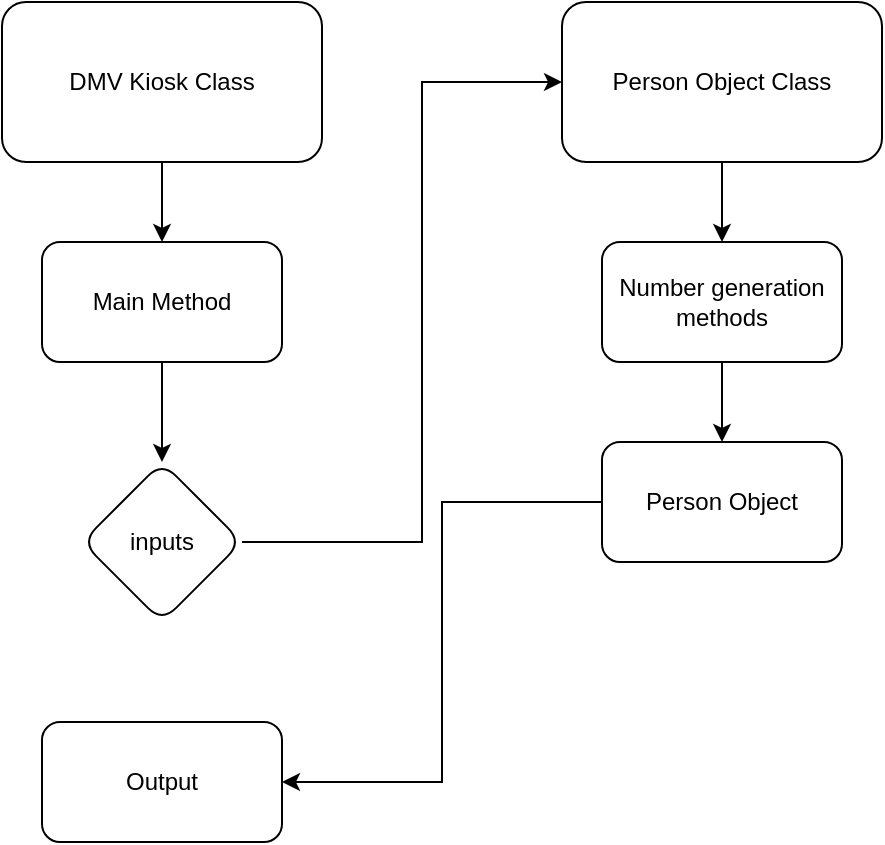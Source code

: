 <mxfile version="21.0.2" type="github">
  <diagram id="C5RBs43oDa-KdzZeNtuy" name="Page-1">
    <mxGraphModel dx="874" dy="1280" grid="1" gridSize="10" guides="1" tooltips="1" connect="1" arrows="1" fold="1" page="1" pageScale="1" pageWidth="827" pageHeight="1169" math="0" shadow="0">
      <root>
        <mxCell id="WIyWlLk6GJQsqaUBKTNV-0" />
        <mxCell id="WIyWlLk6GJQsqaUBKTNV-1" parent="WIyWlLk6GJQsqaUBKTNV-0" />
        <mxCell id="pBFqR1s3YFRZiVW8agni-32" value="" style="edgeStyle=orthogonalEdgeStyle;rounded=0;orthogonalLoop=1;jettySize=auto;html=1;" edge="1" parent="WIyWlLk6GJQsqaUBKTNV-1" source="pBFqR1s3YFRZiVW8agni-14" target="pBFqR1s3YFRZiVW8agni-22">
          <mxGeometry relative="1" as="geometry" />
        </mxCell>
        <mxCell id="pBFqR1s3YFRZiVW8agni-14" value="DMV Kiosk Class" style="rounded=1;whiteSpace=wrap;html=1;" vertex="1" parent="WIyWlLk6GJQsqaUBKTNV-1">
          <mxGeometry x="200" y="40" width="160" height="80" as="geometry" />
        </mxCell>
        <mxCell id="pBFqR1s3YFRZiVW8agni-37" value="" style="edgeStyle=orthogonalEdgeStyle;rounded=0;orthogonalLoop=1;jettySize=auto;html=1;" edge="1" parent="WIyWlLk6GJQsqaUBKTNV-1" source="pBFqR1s3YFRZiVW8agni-15" target="pBFqR1s3YFRZiVW8agni-36">
          <mxGeometry relative="1" as="geometry" />
        </mxCell>
        <mxCell id="pBFqR1s3YFRZiVW8agni-15" value="Person Object Class" style="rounded=1;whiteSpace=wrap;html=1;" vertex="1" parent="WIyWlLk6GJQsqaUBKTNV-1">
          <mxGeometry x="480" y="40" width="160" height="80" as="geometry" />
        </mxCell>
        <mxCell id="pBFqR1s3YFRZiVW8agni-31" value="" style="edgeStyle=orthogonalEdgeStyle;rounded=0;orthogonalLoop=1;jettySize=auto;html=1;" edge="1" parent="WIyWlLk6GJQsqaUBKTNV-1" source="pBFqR1s3YFRZiVW8agni-22">
          <mxGeometry relative="1" as="geometry">
            <mxPoint x="280" y="270" as="targetPoint" />
            <Array as="points">
              <mxPoint x="280" y="250" />
              <mxPoint x="280" y="250" />
            </Array>
          </mxGeometry>
        </mxCell>
        <mxCell id="pBFqR1s3YFRZiVW8agni-22" value="Main Method" style="rounded=1;whiteSpace=wrap;html=1;" vertex="1" parent="WIyWlLk6GJQsqaUBKTNV-1">
          <mxGeometry x="220" y="160" width="120" height="60" as="geometry" />
        </mxCell>
        <mxCell id="pBFqR1s3YFRZiVW8agni-39" style="edgeStyle=orthogonalEdgeStyle;rounded=0;orthogonalLoop=1;jettySize=auto;html=1;entryX=1;entryY=0.5;entryDx=0;entryDy=0;" edge="1" parent="WIyWlLk6GJQsqaUBKTNV-1" source="pBFqR1s3YFRZiVW8agni-27" target="pBFqR1s3YFRZiVW8agni-35">
          <mxGeometry relative="1" as="geometry" />
        </mxCell>
        <mxCell id="pBFqR1s3YFRZiVW8agni-27" value="Person Object" style="rounded=1;whiteSpace=wrap;html=1;" vertex="1" parent="WIyWlLk6GJQsqaUBKTNV-1">
          <mxGeometry x="500" y="260" width="120" height="60" as="geometry" />
        </mxCell>
        <mxCell id="pBFqR1s3YFRZiVW8agni-33" style="edgeStyle=orthogonalEdgeStyle;rounded=0;orthogonalLoop=1;jettySize=auto;html=1;entryX=0;entryY=0.5;entryDx=0;entryDy=0;" edge="1" parent="WIyWlLk6GJQsqaUBKTNV-1" source="pBFqR1s3YFRZiVW8agni-30" target="pBFqR1s3YFRZiVW8agni-15">
          <mxGeometry relative="1" as="geometry">
            <mxPoint x="440" y="80" as="targetPoint" />
            <Array as="points">
              <mxPoint x="410" y="310" />
              <mxPoint x="410" y="80" />
            </Array>
          </mxGeometry>
        </mxCell>
        <mxCell id="pBFqR1s3YFRZiVW8agni-30" value="inputs" style="rhombus;whiteSpace=wrap;html=1;rounded=1;" vertex="1" parent="WIyWlLk6GJQsqaUBKTNV-1">
          <mxGeometry x="240" y="270" width="80" height="80" as="geometry" />
        </mxCell>
        <mxCell id="pBFqR1s3YFRZiVW8agni-35" value="Output" style="rounded=1;whiteSpace=wrap;html=1;" vertex="1" parent="WIyWlLk6GJQsqaUBKTNV-1">
          <mxGeometry x="220" y="400" width="120" height="60" as="geometry" />
        </mxCell>
        <mxCell id="pBFqR1s3YFRZiVW8agni-38" value="" style="edgeStyle=orthogonalEdgeStyle;rounded=0;orthogonalLoop=1;jettySize=auto;html=1;" edge="1" parent="WIyWlLk6GJQsqaUBKTNV-1" source="pBFqR1s3YFRZiVW8agni-36" target="pBFqR1s3YFRZiVW8agni-27">
          <mxGeometry relative="1" as="geometry" />
        </mxCell>
        <mxCell id="pBFqR1s3YFRZiVW8agni-36" value="Number generation methods" style="rounded=1;whiteSpace=wrap;html=1;" vertex="1" parent="WIyWlLk6GJQsqaUBKTNV-1">
          <mxGeometry x="500" y="160" width="120" height="60" as="geometry" />
        </mxCell>
      </root>
    </mxGraphModel>
  </diagram>
</mxfile>

